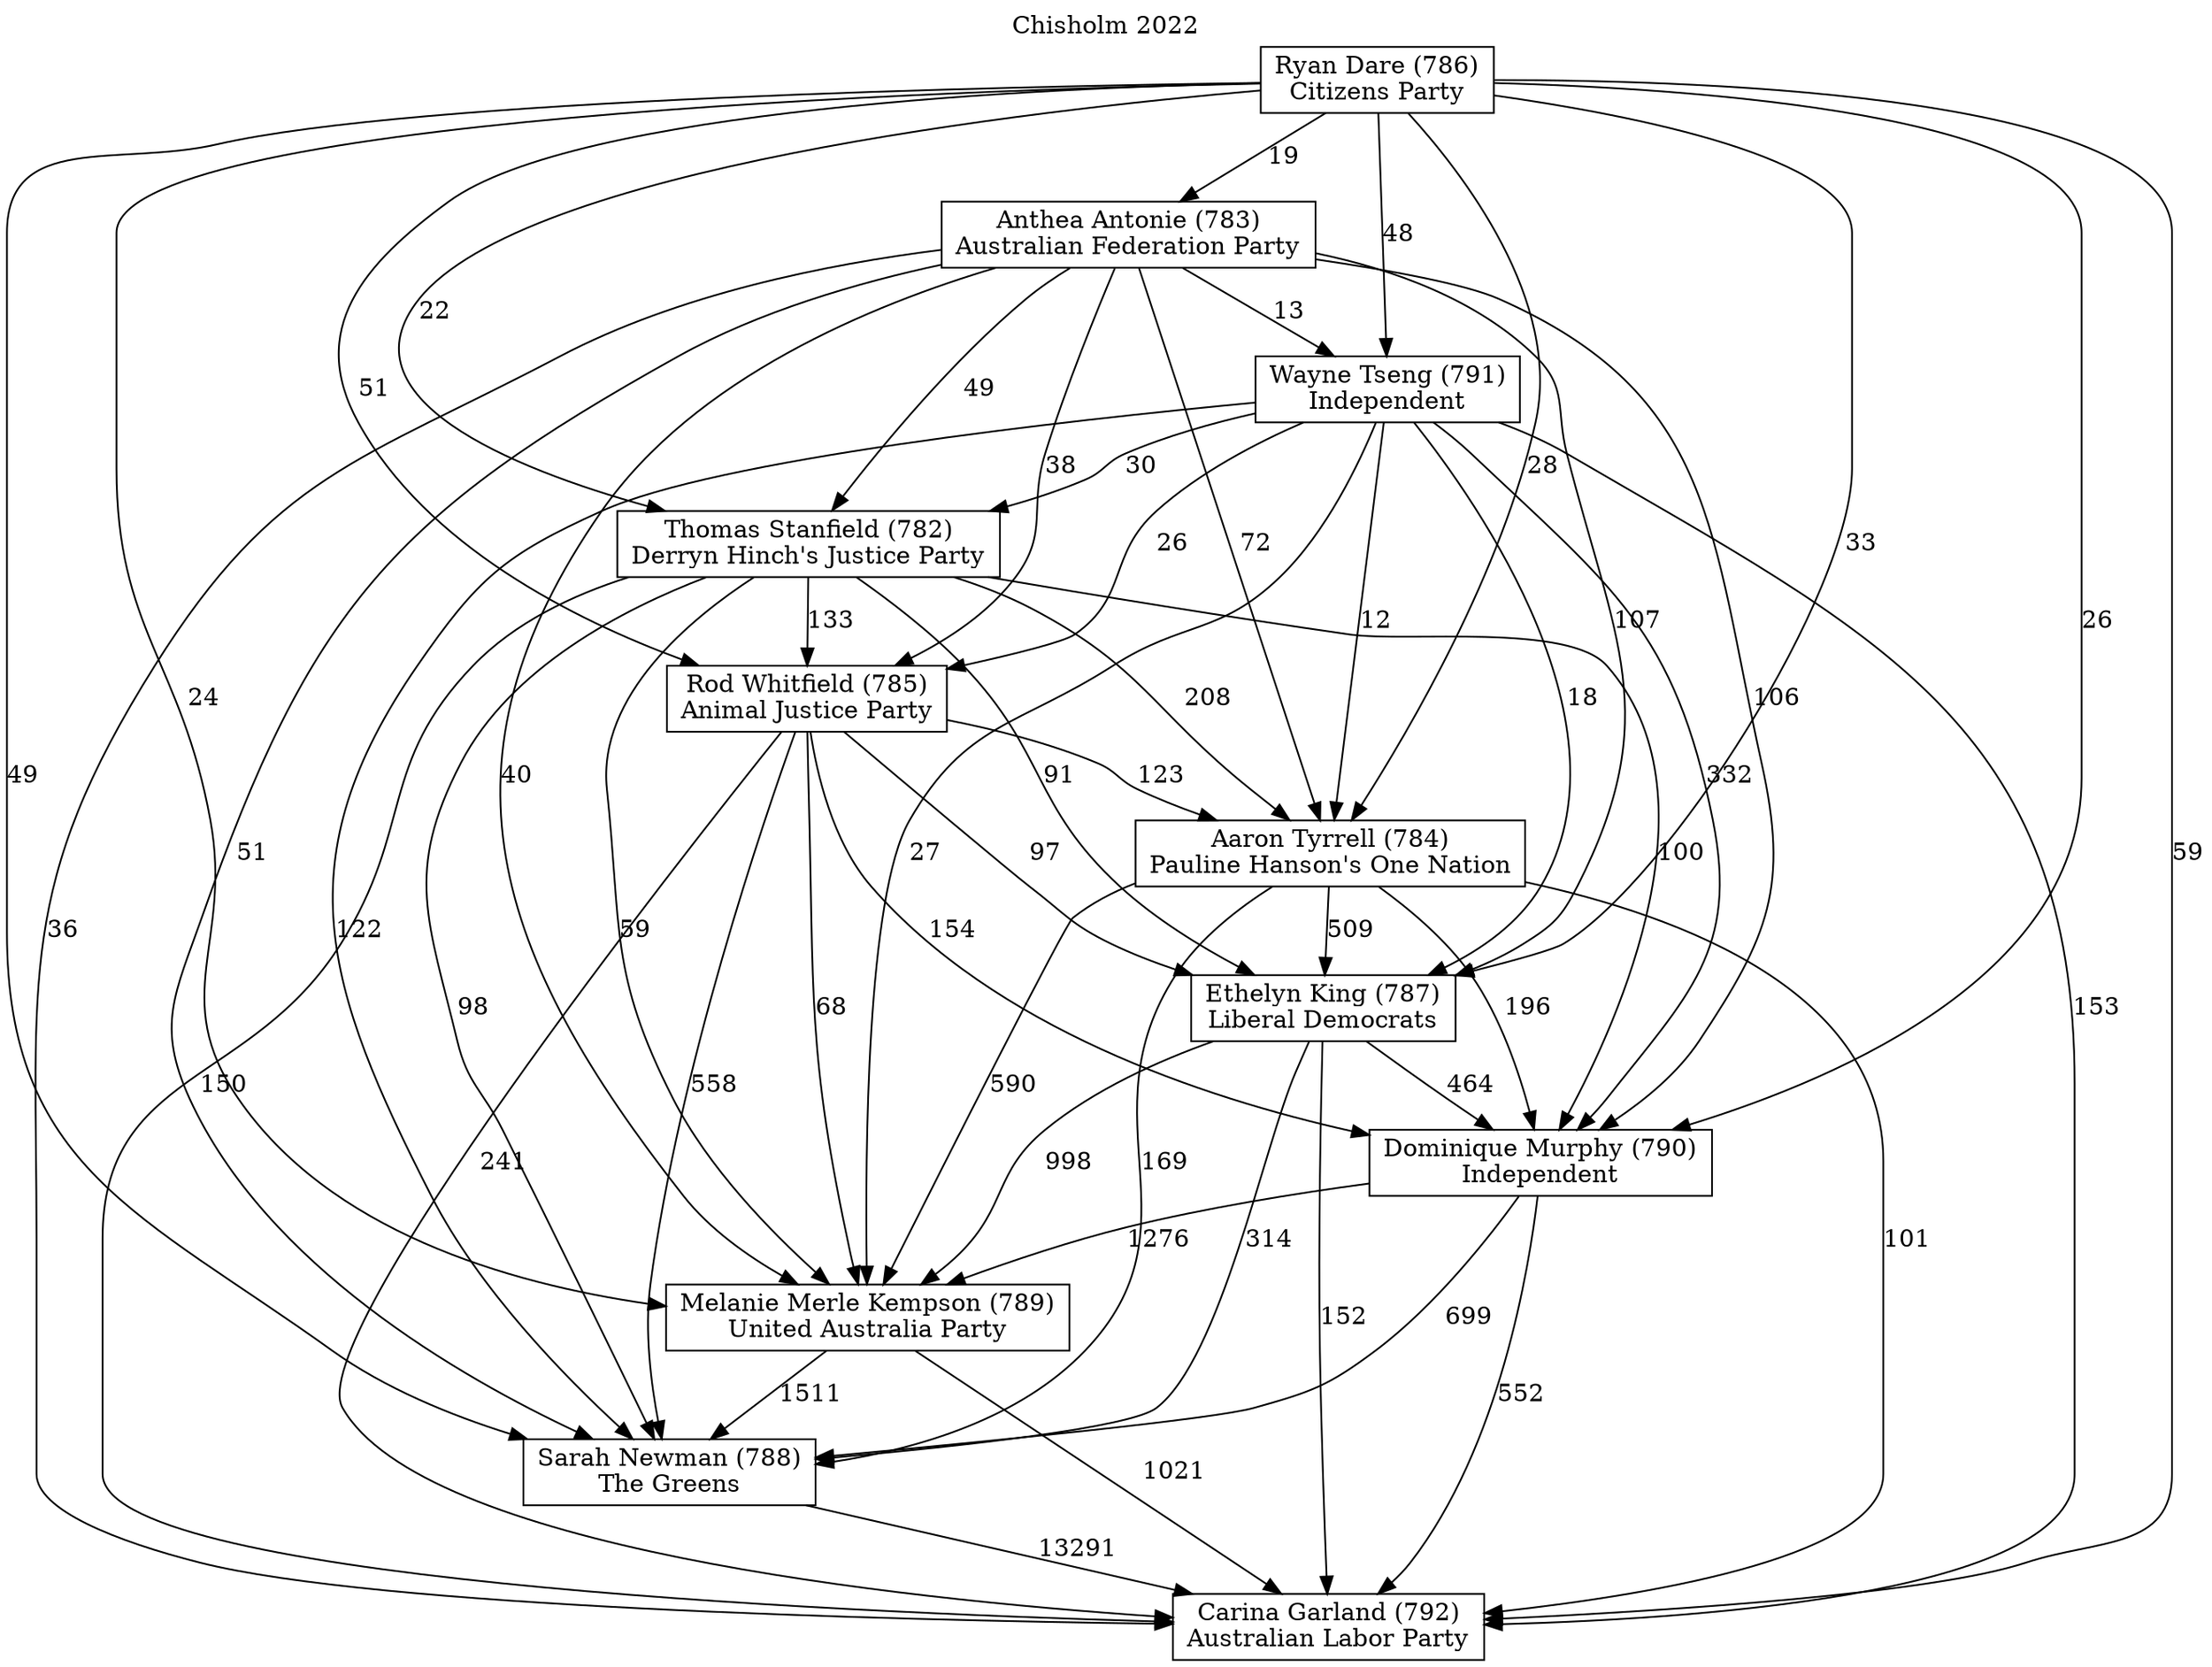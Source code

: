 // House preference flow
digraph "Carina Garland (792)_Chisholm_2022" {
	graph [label="Chisholm 2022" labelloc=t mclimit=10]
	node [shape=box]
	"Ryan Dare (786)" [label="Ryan Dare (786)
Citizens Party"]
	"Wayne Tseng (791)" [label="Wayne Tseng (791)
Independent"]
	"Anthea Antonie (783)" [label="Anthea Antonie (783)
Australian Federation Party"]
	"Rod Whitfield (785)" [label="Rod Whitfield (785)
Animal Justice Party"]
	"Melanie Merle Kempson (789)" [label="Melanie Merle Kempson (789)
United Australia Party"]
	"Dominique Murphy (790)" [label="Dominique Murphy (790)
Independent"]
	"Thomas Stanfield (782)" [label="Thomas Stanfield (782)
Derryn Hinch's Justice Party"]
	"Carina Garland (792)" [label="Carina Garland (792)
Australian Labor Party"]
	"Aaron Tyrrell (784)" [label="Aaron Tyrrell (784)
Pauline Hanson's One Nation"]
	"Sarah Newman (788)" [label="Sarah Newman (788)
The Greens"]
	"Ethelyn King (787)" [label="Ethelyn King (787)
Liberal Democrats"]
	"Anthea Antonie (783)" -> "Thomas Stanfield (782)" [label=49]
	"Thomas Stanfield (782)" -> "Carina Garland (792)" [label=150]
	"Wayne Tseng (791)" -> "Thomas Stanfield (782)" [label=30]
	"Wayne Tseng (791)" -> "Sarah Newman (788)" [label=122]
	"Ryan Dare (786)" -> "Dominique Murphy (790)" [label=26]
	"Melanie Merle Kempson (789)" -> "Sarah Newman (788)" [label=1511]
	"Ryan Dare (786)" -> "Carina Garland (792)" [label=59]
	"Thomas Stanfield (782)" -> "Rod Whitfield (785)" [label=133]
	"Wayne Tseng (791)" -> "Dominique Murphy (790)" [label=332]
	"Ryan Dare (786)" -> "Wayne Tseng (791)" [label=48]
	"Rod Whitfield (785)" -> "Dominique Murphy (790)" [label=154]
	"Rod Whitfield (785)" -> "Melanie Merle Kempson (789)" [label=68]
	"Thomas Stanfield (782)" -> "Melanie Merle Kempson (789)" [label=59]
	"Melanie Merle Kempson (789)" -> "Carina Garland (792)" [label=1021]
	"Dominique Murphy (790)" -> "Carina Garland (792)" [label=552]
	"Anthea Antonie (783)" -> "Wayne Tseng (791)" [label=13]
	"Anthea Antonie (783)" -> "Ethelyn King (787)" [label=107]
	"Aaron Tyrrell (784)" -> "Carina Garland (792)" [label=101]
	"Anthea Antonie (783)" -> "Rod Whitfield (785)" [label=38]
	"Thomas Stanfield (782)" -> "Aaron Tyrrell (784)" [label=208]
	"Rod Whitfield (785)" -> "Ethelyn King (787)" [label=97]
	"Rod Whitfield (785)" -> "Sarah Newman (788)" [label=558]
	"Aaron Tyrrell (784)" -> "Melanie Merle Kempson (789)" [label=590]
	"Ethelyn King (787)" -> "Dominique Murphy (790)" [label=464]
	"Ryan Dare (786)" -> "Anthea Antonie (783)" [label=19]
	"Ethelyn King (787)" -> "Carina Garland (792)" [label=152]
	"Wayne Tseng (791)" -> "Ethelyn King (787)" [label=18]
	"Wayne Tseng (791)" -> "Aaron Tyrrell (784)" [label=12]
	"Ryan Dare (786)" -> "Sarah Newman (788)" [label=49]
	"Rod Whitfield (785)" -> "Carina Garland (792)" [label=241]
	"Ryan Dare (786)" -> "Ethelyn King (787)" [label=33]
	"Thomas Stanfield (782)" -> "Dominique Murphy (790)" [label=100]
	"Wayne Tseng (791)" -> "Melanie Merle Kempson (789)" [label=27]
	"Ethelyn King (787)" -> "Melanie Merle Kempson (789)" [label=998]
	"Anthea Antonie (783)" -> "Sarah Newman (788)" [label=51]
	"Thomas Stanfield (782)" -> "Sarah Newman (788)" [label=98]
	"Dominique Murphy (790)" -> "Sarah Newman (788)" [label=699]
	"Thomas Stanfield (782)" -> "Ethelyn King (787)" [label=91]
	"Ethelyn King (787)" -> "Sarah Newman (788)" [label=314]
	"Anthea Antonie (783)" -> "Aaron Tyrrell (784)" [label=72]
	"Dominique Murphy (790)" -> "Melanie Merle Kempson (789)" [label=1276]
	"Ryan Dare (786)" -> "Thomas Stanfield (782)" [label=22]
	"Ryan Dare (786)" -> "Melanie Merle Kempson (789)" [label=24]
	"Ryan Dare (786)" -> "Rod Whitfield (785)" [label=51]
	"Rod Whitfield (785)" -> "Aaron Tyrrell (784)" [label=123]
	"Anthea Antonie (783)" -> "Melanie Merle Kempson (789)" [label=40]
	"Sarah Newman (788)" -> "Carina Garland (792)" [label=13291]
	"Anthea Antonie (783)" -> "Carina Garland (792)" [label=36]
	"Aaron Tyrrell (784)" -> "Ethelyn King (787)" [label=509]
	"Wayne Tseng (791)" -> "Carina Garland (792)" [label=153]
	"Aaron Tyrrell (784)" -> "Dominique Murphy (790)" [label=196]
	"Wayne Tseng (791)" -> "Rod Whitfield (785)" [label=26]
	"Anthea Antonie (783)" -> "Dominique Murphy (790)" [label=106]
	"Aaron Tyrrell (784)" -> "Sarah Newman (788)" [label=169]
	"Ryan Dare (786)" -> "Aaron Tyrrell (784)" [label=28]
}

